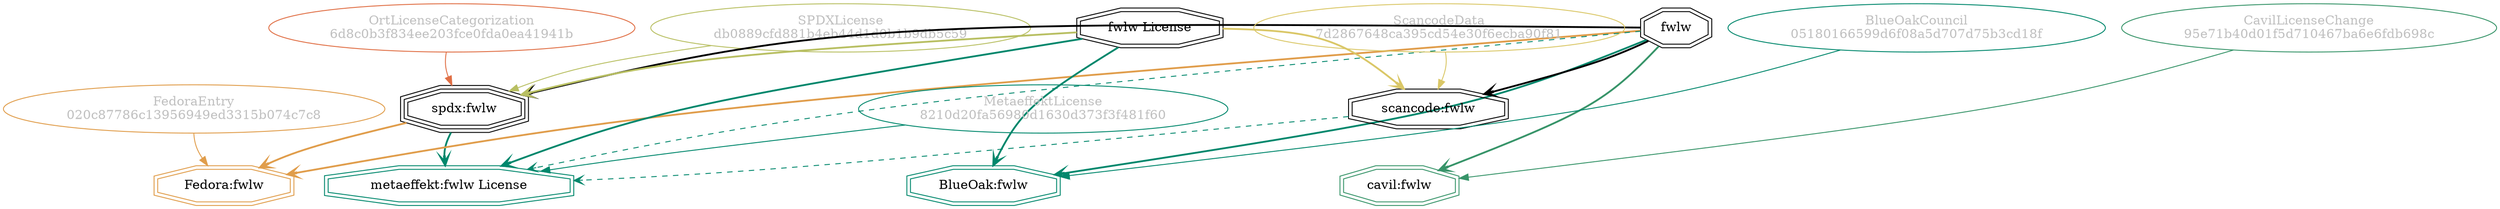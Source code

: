 strict digraph {
    node [shape=box];
    graph [splines=curved];
    4591 [label="SPDXLicense\ndb0889cfd881b4eb44d1d0b1b9db5c59"
         ,fontcolor=gray
         ,color="#b8bf62"
         ,fillcolor="beige;1"
         ,shape=ellipse];
    4592 [label="spdx:fwlw"
         ,shape=tripleoctagon];
    4593 [label=fwlw
         ,shape=doubleoctagon];
    4594 [label="fwlw License"
         ,shape=doubleoctagon];
    8560 [label="FedoraEntry\n020c87786c13956949ed3315b074c7c8"
         ,fontcolor=gray
         ,color="#e09d4b"
         ,fillcolor="beige;1"
         ,shape=ellipse];
    8561 [label="Fedora:fwlw"
         ,color="#e09d4b"
         ,shape=doubleoctagon];
    8837 [label="BlueOakCouncil\n05180166599d6f08a5d707d75b3cd18f"
         ,fontcolor=gray
         ,color="#00876c"
         ,fillcolor="beige;1"
         ,shape=ellipse];
    8838 [label="BlueOak:fwlw"
         ,color="#00876c"
         ,shape=doubleoctagon];
    15718 [label="ScancodeData\n7d2867648ca395cd54e30f6ecba90f81"
          ,fontcolor=gray
          ,color="#dac767"
          ,fillcolor="beige;1"
          ,shape=ellipse];
    15719 [label="scancode:fwlw"
          ,shape=doubleoctagon];
    35291 [label="OrtLicenseCategorization\n6d8c0b3f834ee203fce0fda0ea41941b"
          ,fontcolor=gray
          ,color="#e06f45"
          ,fillcolor="beige;1"
          ,shape=ellipse];
    36814 [label="CavilLicenseChange\n95e71b40d01f5d710467ba6e6fdb698c"
          ,fontcolor=gray
          ,color="#379469"
          ,fillcolor="beige;1"
          ,shape=ellipse];
    36815 [label="cavil:fwlw"
          ,color="#379469"
          ,shape=doubleoctagon];
    41875 [label="MetaeffektLicense\n8210d20fa56980d1630d373f3f481f60"
          ,fontcolor=gray
          ,color="#00876c"
          ,fillcolor="beige;1"
          ,shape=ellipse];
    41876 [label="metaeffekt:fwlw License"
          ,color="#00876c"
          ,shape=doubleoctagon];
    4591 -> 4592 [weight=0.5
                 ,color="#b8bf62"];
    4592 -> 8561 [style=bold
                 ,arrowhead=vee
                 ,weight=0.7
                 ,color="#e09d4b"];
    4592 -> 41876 [style=bold
                  ,arrowhead=vee
                  ,weight=0.7
                  ,color="#00876c"];
    4593 -> 4592 [style=bold
                 ,arrowhead=vee
                 ,weight=0.7];
    4593 -> 8561 [style=bold
                 ,arrowhead=vee
                 ,weight=0.7
                 ,color="#e09d4b"];
    4593 -> 8838 [style=bold
                 ,arrowhead=vee
                 ,weight=0.7
                 ,color="#00876c"];
    4593 -> 15719 [style=bold
                  ,arrowhead=vee
                  ,weight=0.7];
    4593 -> 36815 [style=bold
                  ,arrowhead=vee
                  ,weight=0.7
                  ,color="#379469"];
    4593 -> 36815 [style=bold
                  ,arrowhead=vee
                  ,weight=0.7
                  ,color="#379469"];
    4593 -> 41876 [style=dashed
                  ,arrowhead=vee
                  ,weight=0.5
                  ,color="#00876c"];
    4594 -> 4592 [style=bold
                 ,arrowhead=vee
                 ,weight=0.7
                 ,color="#b8bf62"];
    4594 -> 8838 [style=bold
                 ,arrowhead=vee
                 ,weight=0.7
                 ,color="#00876c"];
    4594 -> 15719 [style=bold
                  ,arrowhead=vee
                  ,weight=0.7
                  ,color="#dac767"];
    4594 -> 41876 [style=bold
                  ,arrowhead=vee
                  ,weight=0.7
                  ,color="#00876c"];
    4594 -> 41876 [style=bold
                  ,arrowhead=vee
                  ,weight=0.7
                  ,color="#00876c"];
    8560 -> 8561 [weight=0.5
                 ,color="#e09d4b"];
    8837 -> 8838 [weight=0.5
                 ,color="#00876c"];
    15718 -> 15719 [weight=0.5
                   ,color="#dac767"];
    15719 -> 41876 [style=dashed
                   ,arrowhead=vee
                   ,weight=0.5
                   ,color="#00876c"];
    35291 -> 4592 [weight=0.5
                  ,color="#e06f45"];
    36814 -> 36815 [weight=0.5
                   ,color="#379469"];
    41875 -> 41876 [weight=0.5
                   ,color="#00876c"];
}
